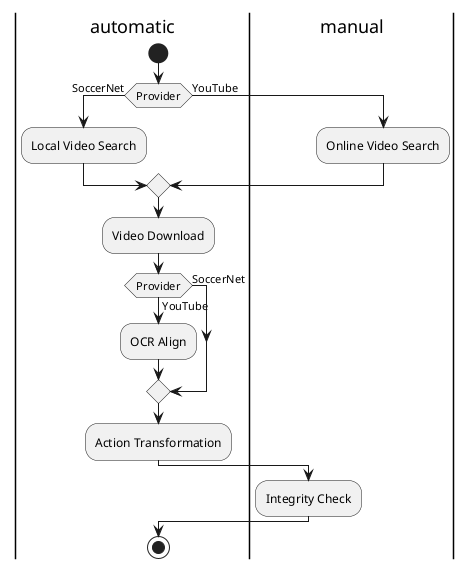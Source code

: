 @startuml



    |automatic|
    start
    if (Provider) then (SoccerNet)
        :Local Video Search;
    else (YouTube)
        |manual|
        :Online Video Search;
    endif
    |automatic|
    :Video Download;
    if (Provider) then (SoccerNet)

    else (YouTube)
      :OCR Align;
    endif
    :Action Transformation;
    |manual|
    :Integrity Check;
    |automatic|
    stop


@enduml

